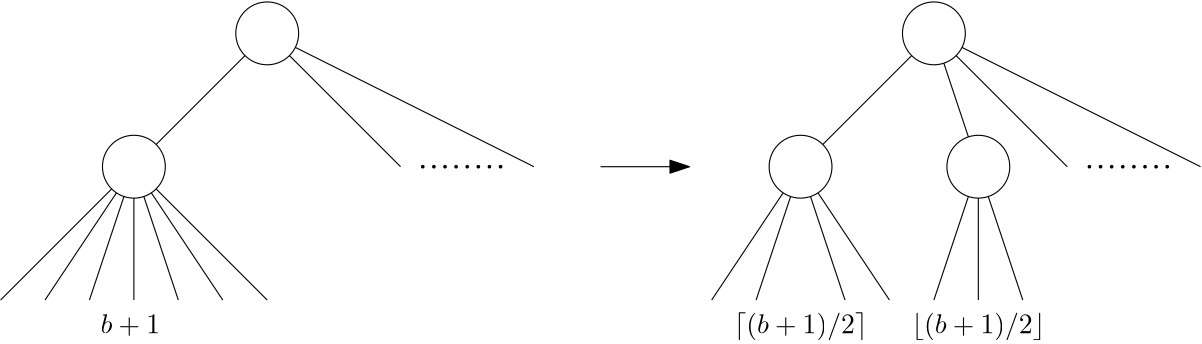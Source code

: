 <?xml version="1.0"?>
<!DOCTYPE ipe SYSTEM "ipe.dtd">
<ipe version="70107" creator="Ipe 7.2.2">
<info created="D:20160518121350" modified="D:20160518122806"/>
<ipestyle name="basic">
<symbol name="arrow/arc(spx)">
<path stroke="sym-stroke" fill="sym-stroke" pen="sym-pen">
0 0 m
-1 0.333 l
-1 -0.333 l
h
</path>
</symbol>
<symbol name="arrow/farc(spx)">
<path stroke="sym-stroke" fill="white" pen="sym-pen">
0 0 m
-1 0.333 l
-1 -0.333 l
h
</path>
</symbol>
<symbol name="arrow/ptarc(spx)">
<path stroke="sym-stroke" fill="sym-stroke" pen="sym-pen">
0 0 m
-1 0.333 l
-0.8 0 l
-1 -0.333 l
h
</path>
</symbol>
<symbol name="arrow/fptarc(spx)">
<path stroke="sym-stroke" fill="white" pen="sym-pen">
0 0 m
-1 0.333 l
-0.8 0 l
-1 -0.333 l
h
</path>
</symbol>
<symbol name="mark/circle(sx)" transformations="translations">
<path fill="sym-stroke">
0.6 0 0 0.6 0 0 e
0.4 0 0 0.4 0 0 e
</path>
</symbol>
<symbol name="mark/disk(sx)" transformations="translations">
<path fill="sym-stroke">
0.6 0 0 0.6 0 0 e
</path>
</symbol>
<symbol name="mark/fdisk(sfx)" transformations="translations">
<group>
<path fill="sym-fill">
0.5 0 0 0.5 0 0 e
</path>
<path fill="sym-stroke" fillrule="eofill">
0.6 0 0 0.6 0 0 e
0.4 0 0 0.4 0 0 e
</path>
</group>
</symbol>
<symbol name="mark/box(sx)" transformations="translations">
<path fill="sym-stroke" fillrule="eofill">
-0.6 -0.6 m
0.6 -0.6 l
0.6 0.6 l
-0.6 0.6 l
h
-0.4 -0.4 m
0.4 -0.4 l
0.4 0.4 l
-0.4 0.4 l
h
</path>
</symbol>
<symbol name="mark/square(sx)" transformations="translations">
<path fill="sym-stroke">
-0.6 -0.6 m
0.6 -0.6 l
0.6 0.6 l
-0.6 0.6 l
h
</path>
</symbol>
<symbol name="mark/fsquare(sfx)" transformations="translations">
<group>
<path fill="sym-fill">
-0.5 -0.5 m
0.5 -0.5 l
0.5 0.5 l
-0.5 0.5 l
h
</path>
<path fill="sym-stroke" fillrule="eofill">
-0.6 -0.6 m
0.6 -0.6 l
0.6 0.6 l
-0.6 0.6 l
h
-0.4 -0.4 m
0.4 -0.4 l
0.4 0.4 l
-0.4 0.4 l
h
</path>
</group>
</symbol>
<symbol name="mark/cross(sx)" transformations="translations">
<group>
<path fill="sym-stroke">
-0.43 -0.57 m
0.57 0.43 l
0.43 0.57 l
-0.57 -0.43 l
h
</path>
<path fill="sym-stroke">
-0.43 0.57 m
0.57 -0.43 l
0.43 -0.57 l
-0.57 0.43 l
h
</path>
</group>
</symbol>
<symbol name="arrow/fnormal(spx)">
<path stroke="sym-stroke" fill="white" pen="sym-pen">
0 0 m
-1 0.333 l
-1 -0.333 l
h
</path>
</symbol>
<symbol name="arrow/pointed(spx)">
<path stroke="sym-stroke" fill="sym-stroke" pen="sym-pen">
0 0 m
-1 0.333 l
-0.8 0 l
-1 -0.333 l
h
</path>
</symbol>
<symbol name="arrow/fpointed(spx)">
<path stroke="sym-stroke" fill="white" pen="sym-pen">
0 0 m
-1 0.333 l
-0.8 0 l
-1 -0.333 l
h
</path>
</symbol>
<symbol name="arrow/linear(spx)">
<path stroke="sym-stroke" pen="sym-pen">
-1 0.333 m
0 0 l
-1 -0.333 l
</path>
</symbol>
<symbol name="arrow/fdouble(spx)">
<path stroke="sym-stroke" fill="white" pen="sym-pen">
0 0 m
-1 0.333 l
-1 -0.333 l
h
-1 0 m
-2 0.333 l
-2 -0.333 l
h
</path>
</symbol>
<symbol name="arrow/double(spx)">
<path stroke="sym-stroke" fill="sym-stroke" pen="sym-pen">
0 0 m
-1 0.333 l
-1 -0.333 l
h
-1 0 m
-2 0.333 l
-2 -0.333 l
h
</path>
</symbol>
<pen name="heavier" value="0.8"/>
<pen name="fat" value="1.2"/>
<pen name="ultrafat" value="2"/>
<symbolsize name="large" value="5"/>
<symbolsize name="small" value="2"/>
<symbolsize name="tiny" value="1.1"/>
<arrowsize name="large" value="10"/>
<arrowsize name="small" value="5"/>
<arrowsize name="tiny" value="3"/>
<color name="red" value="1 0 0"/>
<color name="green" value="0 1 0"/>
<color name="blue" value="0 0 1"/>
<color name="yellow" value="1 1 0"/>
<color name="orange" value="1 0.647 0"/>
<color name="gold" value="1 0.843 0"/>
<color name="purple" value="0.627 0.125 0.941"/>
<color name="gray" value="0.745"/>
<color name="brown" value="0.647 0.165 0.165"/>
<color name="navy" value="0 0 0.502"/>
<color name="pink" value="1 0.753 0.796"/>
<color name="seagreen" value="0.18 0.545 0.341"/>
<color name="turquoise" value="0.251 0.878 0.816"/>
<color name="violet" value="0.933 0.51 0.933"/>
<color name="darkblue" value="0 0 0.545"/>
<color name="darkcyan" value="0 0.545 0.545"/>
<color name="darkgray" value="0.663"/>
<color name="darkgreen" value="0 0.392 0"/>
<color name="darkmagenta" value="0.545 0 0.545"/>
<color name="darkorange" value="1 0.549 0"/>
<color name="darkred" value="0.545 0 0"/>
<color name="lightblue" value="0.678 0.847 0.902"/>
<color name="lightcyan" value="0.878 1 1"/>
<color name="lightgray" value="0.827"/>
<color name="lightgreen" value="0.565 0.933 0.565"/>
<color name="lightyellow" value="1 1 0.878"/>
<dashstyle name="dashed" value="[4] 0"/>
<dashstyle name="dotted" value="[1 3] 0"/>
<dashstyle name="dash dotted" value="[4 2 1 2] 0"/>
<dashstyle name="dash dot dotted" value="[4 2 1 2 1 2] 0"/>
<textsize name="large" value="\large"/>
<textsize name="Large" value="\Large"/>
<textsize name="LARGE" value="\LARGE"/>
<textsize name="huge" value="\huge"/>
<textsize name="Huge" value="\Huge"/>
<textsize name="small" value="\small"/>
<textsize name="footnote" value="\footnotesize"/>
<textsize name="tiny" value="\tiny"/>
<textstyle name="center" begin="\begin{center}" end="\end{center}"/>
<textstyle name="itemize" begin="\begin{itemize}" end="\end{itemize}"/>
<textstyle name="item" begin="\begin{itemize}\item{}" end="\end{itemize}"/>
<gridsize name="4 pts" value="4"/>
<gridsize name="8 pts (~3 mm)" value="8"/>
<gridsize name="16 pts (~6 mm)" value="16"/>
<gridsize name="32 pts (~12 mm)" value="32"/>
<gridsize name="10 pts (~3.5 mm)" value="10"/>
<gridsize name="20 pts (~7 mm)" value="20"/>
<gridsize name="14 pts (~5 mm)" value="14"/>
<gridsize name="28 pts (~10 mm)" value="28"/>
<gridsize name="56 pts (~20 mm)" value="56"/>
<anglesize name="90 deg" value="90"/>
<anglesize name="60 deg" value="60"/>
<anglesize name="45 deg" value="45"/>
<anglesize name="30 deg" value="30"/>
<anglesize name="22.5 deg" value="22.5"/>
<opacity name="10%" value="0.1"/>
<opacity name="30%" value="0.3"/>
<opacity name="50%" value="0.5"/>
<opacity name="75%" value="0.75"/>
<tiling name="falling" angle="-60" step="4" width="1"/>
<tiling name="rising" angle="30" step="4" width="1"/>
</ipestyle>
<page>
<layer name="alpha"/>
<view layers="alpha" active="alpha"/>
<path layer="alpha" matrix="1 0 0 1 -16 0" stroke="black">
176 752 m
128 704 l
128 704 l
</path>
<path matrix="1 0 0 1 -16 0" stroke="black" fill="white">
128 704 m
80 656 l
80 656 l
</path>
<path matrix="1 0 0 1 -16 0" stroke="black" fill="white">
128 704 m
128 656 l
128 656 l
</path>
<path matrix="1 0 0 1 -16 0" stroke="black" fill="white">
128 704 m
176 656 l
176 656 l
</path>
<path matrix="1 0 0 1 -16 0" stroke="black" fill="white">
128 704 m
96 656 l
96 656 l
</path>
<path matrix="1 0 0 1 -16 0" stroke="black" fill="white">
128 704 m
112 656 l
112 656 l
</path>
<path matrix="1 0 0 1 -16 0" stroke="black" fill="white">
128 704 m
144 656 l
144 656 l
</path>
<path matrix="1 0 0 1 -16 0" stroke="black" fill="white">
128 704 m
160 656 l
160 656 l
</path>
<path matrix="1 0 0 1 -64 -48" stroke="black" fill="1">
11.3137 0 0 11.3137 176 752 e
</path>
<text matrix="1 0 0 1 -20 4" transformations="translations" pos="120 640" stroke="black" type="label" width="21.433" height="6.919" depth="0.83" valign="baseline">$b+1$</text>
<path matrix="1 0 0 1 224 0" stroke="black">
176 752 m
128 704 l
128 704 l
</path>
<path matrix="1.5 0 0 1 136 0" stroke="black">
176 752 m
208 704 l
208 704 l
</path>
<path matrix="1.2 0 0 1 188.8 0" stroke="black">
176 752 m
256 704 l
256 704 l
</path>
<use matrix="1 0 0 1 248 0" name="mark/disk(sx)" pos="216 704" size="tiny" stroke="black"/>
<use matrix="1 0 0 1 256 0" name="mark/disk(sx)" pos="216 704" size="tiny" stroke="black"/>
<use matrix="1 0 0 1 264 0" name="mark/disk(sx)" pos="216 704" size="tiny" stroke="black"/>
<path matrix="1 0 0 1 224 0" stroke="black" fill="white">
128 704 m
96 656 l
96 656 l
</path>
<path matrix="1 0 0 1 224 0" stroke="black" fill="white">
128 704 m
112 656 l
112 656 l
</path>
<path matrix="1 0 0 1 224 0" stroke="black" fill="white">
128 704 m
144 656 l
144 656 l
</path>
<text matrix="1 0 0 1 208 4" transformations="translations" pos="120 640" stroke="black" type="label" width="48.001" height="7.473" depth="2.49" valign="baseline">$\lceil (b+1)/2 \rceil$</text>
<path matrix="1 0 0 1 32 0" stroke="black" fill="white">
320 704 m
352 656 l
352 656 l
</path>
<path matrix="1 0 0 1 176 -48" stroke="black" fill="1">
11.3137 0 0 11.3137 176 752 e
</path>
<path matrix="1 0 0 1 48 0" stroke="black" fill="white">
368 704 m
368 656 l
368 656 l
</path>
<path matrix="1 0 0 1 48 0" stroke="black" fill="white">
368 704 m
384 656 l
384 656 l
</path>
<path matrix="1 0 0 1 48 0" stroke="black" fill="white">
368 704 m
352 656 l
352 656 l
</path>
<use matrix="1 0 0 1 240 0" name="mark/disk(sx)" pos="216 704" size="tiny" stroke="black"/>
<use matrix="1 0 0 1 244 0" name="mark/disk(sx)" pos="216 704" size="tiny" stroke="black"/>
<use matrix="1 0 0 1 252 0" name="mark/disk(sx)" pos="216 704" size="tiny" stroke="black"/>
<use matrix="1 0 0 1 260 0" name="mark/disk(sx)" pos="216 704" size="tiny" stroke="black"/>
<use matrix="1 0 0 1 268 0" name="mark/disk(sx)" pos="216 704" size="tiny" stroke="black"/>
<text matrix="1 0 0 1 272 4" transformations="translations" pos="120 640" stroke="black" type="label" width="48.001" height="7.473" depth="2.49" valign="baseline">$\lfloor (b+1)/2 \rfloor$</text>
<path matrix="1 0 0 1 32 0" stroke="black" fill="white">
368 752 m
384 704 l
384 704 l
</path>
<path matrix="1 0 0 1 224 0" stroke="black" fill="white">
11.3137 0 0 11.3137 176 752 e
</path>
<path matrix="1 0 0 1 240 -48" stroke="black" fill="1">
11.3137 0 0 11.3137 176 752 e
</path>
<path matrix="1.5 0 0 1 -104 0" stroke="black">
176 752 m
208 704 l
208 704 l
</path>
<path matrix="1.2 0 0 1 -51.2 0" stroke="black">
176 752 m
256 704 l
256 704 l
</path>
<use matrix="1 0 0 1 8 0" name="mark/disk(sx)" pos="216 704" size="tiny" stroke="black"/>
<use matrix="1 0 0 1 16 0" name="mark/disk(sx)" pos="216 704" size="tiny" stroke="black"/>
<use matrix="1 0 0 1 24 0" name="mark/disk(sx)" pos="216 704" size="tiny" stroke="black"/>
<use name="mark/disk(sx)" pos="216 704" size="tiny" stroke="black"/>
<use matrix="1 0 0 1 4 0" name="mark/disk(sx)" pos="216 704" size="tiny" stroke="black"/>
<use matrix="1 0 0 1 12 0" name="mark/disk(sx)" pos="216 704" size="tiny" stroke="black"/>
<use matrix="1 0 0 1 20 0" name="mark/disk(sx)" pos="216 704" size="tiny" stroke="black"/>
<use matrix="1 0 0 1 28 0" name="mark/disk(sx)" pos="216 704" size="tiny" stroke="black"/>
<path matrix="1 0 0 1 -16 0" stroke="black" fill="white">
11.3137 0 0 11.3137 176 752 e
</path>
<path matrix="1 0 0 1 40 0" stroke="black" fill="white" rarrow="normal/normal">
272 704 m
240 704 l
240 704 l
</path>
</page>
</ipe>
